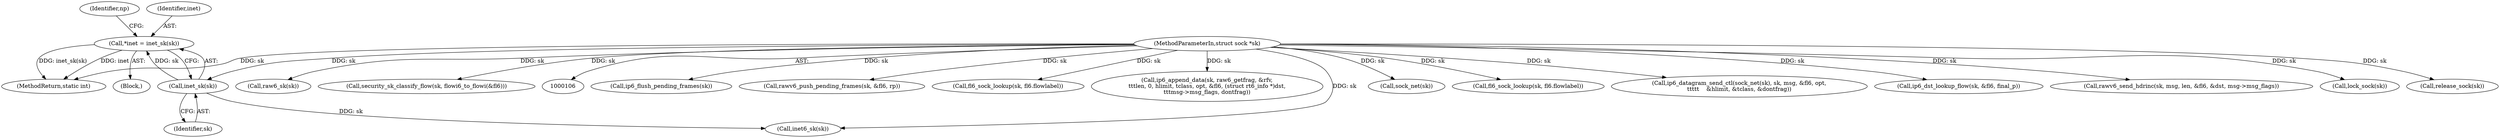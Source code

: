 digraph "0_linux_45f6fad84cc305103b28d73482b344d7f5b76f39_13@pointer" {
"1000120" [label="(Call,*inet = inet_sk(sk))"];
"1000122" [label="(Call,inet_sk(sk))"];
"1000107" [label="(MethodParameterIn,struct sock *sk)"];
"1000696" [label="(Call,ip6_flush_pending_frames(sk))"];
"1000126" [label="(Identifier,np)"];
"1000127" [label="(Call,inet6_sk(sk))"];
"1000110" [label="(Block,)"];
"1000708" [label="(Call,rawv6_push_pending_frames(sk, &fl6, rp))"];
"1000432" [label="(Call,fl6_sock_lookup(sk, fl6.flowlabel))"];
"1000675" [label="(Call,ip6_append_data(sk, raw6_getfrag, &rfv,\n\t\t\tlen, 0, hlimit, tclass, opt, &fl6, (struct rt6_info *)dst,\n\t\t\tmsg->msg_flags, dontfrag))"];
"1000121" [label="(Identifier,inet)"];
"1000398" [label="(Call,sock_net(sk))"];
"1000123" [label="(Identifier,sk)"];
"1000283" [label="(Call,fl6_sock_lookup(sk, fl6.flowlabel))"];
"1000122" [label="(Call,inet_sk(sk))"];
"1000120" [label="(Call,*inet = inet_sk(sk))"];
"1000397" [label="(Call,ip6_datagram_send_ctl(sock_net(sk), sk, msg, &fl6, opt,\n\t\t\t\t\t    &hlimit, &tclass, &dontfrag))"];
"1000601" [label="(Call,ip6_dst_lookup_flow(sk, &fl6, final_p))"];
"1000658" [label="(Call,rawv6_send_hdrinc(sk, msg, len, &fl6, &dst, msg->msg_flags))"];
"1000671" [label="(Call,lock_sock(sk))"];
"1000713" [label="(Call,release_sock(sk))"];
"1000747" [label="(MethodReturn,static int)"];
"1000107" [label="(MethodParameterIn,struct sock *sk)"];
"1000132" [label="(Call,raw6_sk(sk))"];
"1000585" [label="(Call,security_sk_classify_flow(sk, flowi6_to_flowi(&fl6)))"];
"1000120" -> "1000110"  [label="AST: "];
"1000120" -> "1000122"  [label="CFG: "];
"1000121" -> "1000120"  [label="AST: "];
"1000122" -> "1000120"  [label="AST: "];
"1000126" -> "1000120"  [label="CFG: "];
"1000120" -> "1000747"  [label="DDG: inet"];
"1000120" -> "1000747"  [label="DDG: inet_sk(sk)"];
"1000122" -> "1000120"  [label="DDG: sk"];
"1000122" -> "1000123"  [label="CFG: "];
"1000123" -> "1000122"  [label="AST: "];
"1000107" -> "1000122"  [label="DDG: sk"];
"1000122" -> "1000127"  [label="DDG: sk"];
"1000107" -> "1000106"  [label="AST: "];
"1000107" -> "1000747"  [label="DDG: sk"];
"1000107" -> "1000127"  [label="DDG: sk"];
"1000107" -> "1000132"  [label="DDG: sk"];
"1000107" -> "1000283"  [label="DDG: sk"];
"1000107" -> "1000398"  [label="DDG: sk"];
"1000107" -> "1000397"  [label="DDG: sk"];
"1000107" -> "1000432"  [label="DDG: sk"];
"1000107" -> "1000585"  [label="DDG: sk"];
"1000107" -> "1000601"  [label="DDG: sk"];
"1000107" -> "1000658"  [label="DDG: sk"];
"1000107" -> "1000671"  [label="DDG: sk"];
"1000107" -> "1000675"  [label="DDG: sk"];
"1000107" -> "1000696"  [label="DDG: sk"];
"1000107" -> "1000708"  [label="DDG: sk"];
"1000107" -> "1000713"  [label="DDG: sk"];
}
